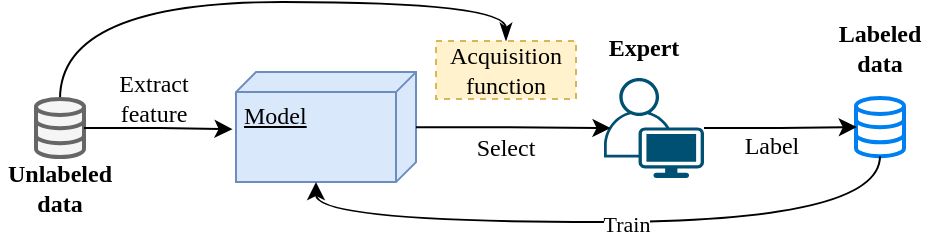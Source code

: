 <mxfile version="26.0.16">
  <diagram name="第 1 页" id="HPxnn8EYBrVeJLNYMFsp">
    <mxGraphModel dx="477" dy="283" grid="1" gridSize="10" guides="1" tooltips="1" connect="1" arrows="1" fold="1" page="1" pageScale="1" pageWidth="827" pageHeight="1169" math="0" shadow="0">
      <root>
        <mxCell id="0" />
        <mxCell id="1" parent="0" />
        <mxCell id="kAtiKYI1GSR-wgLTTllL-18" style="edgeStyle=orthogonalEdgeStyle;rounded=0;orthogonalLoop=1;jettySize=auto;html=1;entryX=0.5;entryY=0;entryDx=0;entryDy=0;curved=1;endArrow=classicThin;endFill=1;fontFamily=Times New Roman;" edge="1" parent="1" source="kAtiKYI1GSR-wgLTTllL-1" target="kAtiKYI1GSR-wgLTTllL-17">
          <mxGeometry relative="1" as="geometry">
            <Array as="points">
              <mxPoint x="92" y="202" />
              <mxPoint x="315" y="202" />
            </Array>
          </mxGeometry>
        </mxCell>
        <mxCell id="kAtiKYI1GSR-wgLTTllL-1" value="" style="html=1;verticalLabelPosition=bottom;align=center;labelBackgroundColor=#ffffff;verticalAlign=top;strokeWidth=2;shadow=0;dashed=0;shape=mxgraph.ios7.icons.data;fillColor=#f5f5f5;fontColor=#333333;strokeColor=#666666;fontFamily=Times New Roman;" vertex="1" parent="1">
          <mxGeometry x="80" y="250.45" width="24" height="29.1" as="geometry" />
        </mxCell>
        <mxCell id="kAtiKYI1GSR-wgLTTllL-2" value="" style="html=1;verticalLabelPosition=bottom;align=center;labelBackgroundColor=#ffffff;verticalAlign=top;strokeWidth=2;strokeColor=#0080F0;shadow=0;dashed=0;shape=mxgraph.ios7.icons.data;fontFamily=Times New Roman;" vertex="1" parent="1">
          <mxGeometry x="490" y="250" width="24" height="29.1" as="geometry" />
        </mxCell>
        <mxCell id="kAtiKYI1GSR-wgLTTllL-3" value="" style="points=[[0.35,0,0],[0.98,0.51,0],[1,0.71,0],[0.67,1,0],[0,0.795,0],[0,0.65,0]];verticalLabelPosition=bottom;sketch=0;html=1;verticalAlign=top;aspect=fixed;align=center;pointerEvents=1;shape=mxgraph.cisco19.user;fillColor=#005073;strokeColor=none;fontFamily=Times New Roman;" vertex="1" parent="1">
          <mxGeometry x="364" y="240" width="50" height="50" as="geometry" />
        </mxCell>
        <mxCell id="kAtiKYI1GSR-wgLTTllL-11" value="Model" style="verticalAlign=top;align=left;spacingTop=8;spacingLeft=2;spacingRight=12;shape=cube;size=10;direction=south;fontStyle=4;html=1;whiteSpace=wrap;fillColor=#dae8fc;strokeColor=#6c8ebf;fontFamily=Times New Roman;" vertex="1" parent="1">
          <mxGeometry x="180" y="237.05" width="90" height="55" as="geometry" />
        </mxCell>
        <mxCell id="kAtiKYI1GSR-wgLTTllL-13" style="edgeStyle=orthogonalEdgeStyle;rounded=0;orthogonalLoop=1;jettySize=auto;html=1;entryX=0.519;entryY=1.019;entryDx=0;entryDy=0;entryPerimeter=0;fontFamily=Times New Roman;" edge="1" parent="1" source="kAtiKYI1GSR-wgLTTllL-1" target="kAtiKYI1GSR-wgLTTllL-11">
          <mxGeometry relative="1" as="geometry" />
        </mxCell>
        <mxCell id="kAtiKYI1GSR-wgLTTllL-14" style="edgeStyle=orthogonalEdgeStyle;rounded=0;orthogonalLoop=1;jettySize=auto;html=1;entryX=0.065;entryY=0.501;entryDx=0;entryDy=0;entryPerimeter=0;fontFamily=Times New Roman;" edge="1" parent="1" source="kAtiKYI1GSR-wgLTTllL-11" target="kAtiKYI1GSR-wgLTTllL-3">
          <mxGeometry relative="1" as="geometry" />
        </mxCell>
        <mxCell id="kAtiKYI1GSR-wgLTTllL-15" style="edgeStyle=orthogonalEdgeStyle;rounded=0;orthogonalLoop=1;jettySize=auto;html=1;entryX=0.016;entryY=0.499;entryDx=0;entryDy=0;entryPerimeter=0;fontFamily=Times New Roman;" edge="1" parent="1" source="kAtiKYI1GSR-wgLTTllL-3" target="kAtiKYI1GSR-wgLTTllL-2">
          <mxGeometry relative="1" as="geometry" />
        </mxCell>
        <mxCell id="kAtiKYI1GSR-wgLTTllL-17" value="Acquisition&lt;div&gt;function&lt;/div&gt;" style="rounded=0;whiteSpace=wrap;html=1;dashed=1;fontFamily=Times New Roman;fillColor=#fff2cc;strokeColor=#d6b656;" vertex="1" parent="1">
          <mxGeometry x="280" y="221.45" width="70" height="29" as="geometry" />
        </mxCell>
        <mxCell id="kAtiKYI1GSR-wgLTTllL-19" value="Unlabeled&lt;div&gt;data&lt;/div&gt;" style="text;html=1;align=center;verticalAlign=middle;whiteSpace=wrap;rounded=0;fontFamily=Times New Roman;fontStyle=1" vertex="1" parent="1">
          <mxGeometry x="62" y="280" width="60" height="30" as="geometry" />
        </mxCell>
        <mxCell id="kAtiKYI1GSR-wgLTTllL-20" value="Labeled&lt;div&gt;data&lt;/div&gt;" style="text;html=1;align=center;verticalAlign=middle;whiteSpace=wrap;rounded=0;fontFamily=Times New Roman;fontStyle=1" vertex="1" parent="1">
          <mxGeometry x="472" y="210" width="60" height="30" as="geometry" />
        </mxCell>
        <mxCell id="kAtiKYI1GSR-wgLTTllL-21" value="Expert" style="text;html=1;align=center;verticalAlign=middle;whiteSpace=wrap;rounded=0;fontFamily=Times New Roman;fontStyle=1" vertex="1" parent="1">
          <mxGeometry x="354" y="210" width="60" height="30" as="geometry" />
        </mxCell>
        <mxCell id="kAtiKYI1GSR-wgLTTllL-22" value="Select" style="text;html=1;align=center;verticalAlign=middle;whiteSpace=wrap;rounded=0;fontFamily=Times New Roman;" vertex="1" parent="1">
          <mxGeometry x="285" y="260" width="60" height="30" as="geometry" />
        </mxCell>
        <mxCell id="kAtiKYI1GSR-wgLTTllL-23" value="Label" style="text;html=1;align=center;verticalAlign=middle;whiteSpace=wrap;rounded=0;fontFamily=Times New Roman;" vertex="1" parent="1">
          <mxGeometry x="418" y="259" width="60" height="30" as="geometry" />
        </mxCell>
        <mxCell id="kAtiKYI1GSR-wgLTTllL-24" value="Extract&lt;div&gt;feature&lt;/div&gt;" style="text;html=1;align=center;verticalAlign=middle;whiteSpace=wrap;rounded=0;fontFamily=Times New Roman;" vertex="1" parent="1">
          <mxGeometry x="109" y="235" width="60" height="30" as="geometry" />
        </mxCell>
        <mxCell id="kAtiKYI1GSR-wgLTTllL-25" style="edgeStyle=orthogonalEdgeStyle;rounded=0;orthogonalLoop=1;jettySize=auto;html=1;entryX=0;entryY=0;entryDx=55;entryDy=50;entryPerimeter=0;curved=1;fontFamily=Times New Roman;" edge="1" parent="1" source="kAtiKYI1GSR-wgLTTllL-2" target="kAtiKYI1GSR-wgLTTllL-11">
          <mxGeometry relative="1" as="geometry">
            <Array as="points">
              <mxPoint x="502" y="312" />
              <mxPoint x="220" y="312" />
            </Array>
          </mxGeometry>
        </mxCell>
        <mxCell id="kAtiKYI1GSR-wgLTTllL-26" value="Train" style="edgeLabel;html=1;align=center;verticalAlign=middle;resizable=0;points=[];fontFamily=Times New Roman;" vertex="1" connectable="0" parent="kAtiKYI1GSR-wgLTTllL-25">
          <mxGeometry x="-0.04" y="1" relative="1" as="geometry">
            <mxPoint as="offset" />
          </mxGeometry>
        </mxCell>
      </root>
    </mxGraphModel>
  </diagram>
</mxfile>
